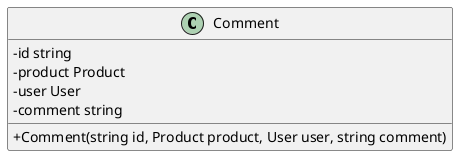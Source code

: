 @startuml Comment
!startsub Comment
skinparam ClassAttributeIconSize 0

class Comment {
    -id string
    -product Product
    -user User
    -comment string
    +Comment(string id, Product product, User user, string comment)
}

!endsub
@enduml
